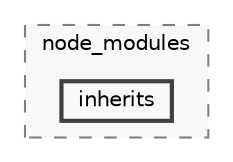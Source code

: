 digraph "backend/node_modules/inherits"
{
 // LATEX_PDF_SIZE
  bgcolor="transparent";
  edge [fontname=Helvetica,fontsize=10,labelfontname=Helvetica,labelfontsize=10];
  node [fontname=Helvetica,fontsize=10,shape=box,height=0.2,width=0.4];
  compound=true
  subgraph clusterdir_86dbea9de526ba50b112ba867d8b4b1f {
    graph [ bgcolor="#f8f8f8", pencolor="grey50", label="node_modules", fontname=Helvetica,fontsize=10 style="filled,dashed", URL="dir_86dbea9de526ba50b112ba867d8b4b1f.html",tooltip=""]
  dir_af6331310bbbe0c21e21bd8515e4b476 [label="inherits", fillcolor="#f8f8f8", color="grey25", style="filled,bold", URL="dir_af6331310bbbe0c21e21bd8515e4b476.html",tooltip=""];
  }
}

